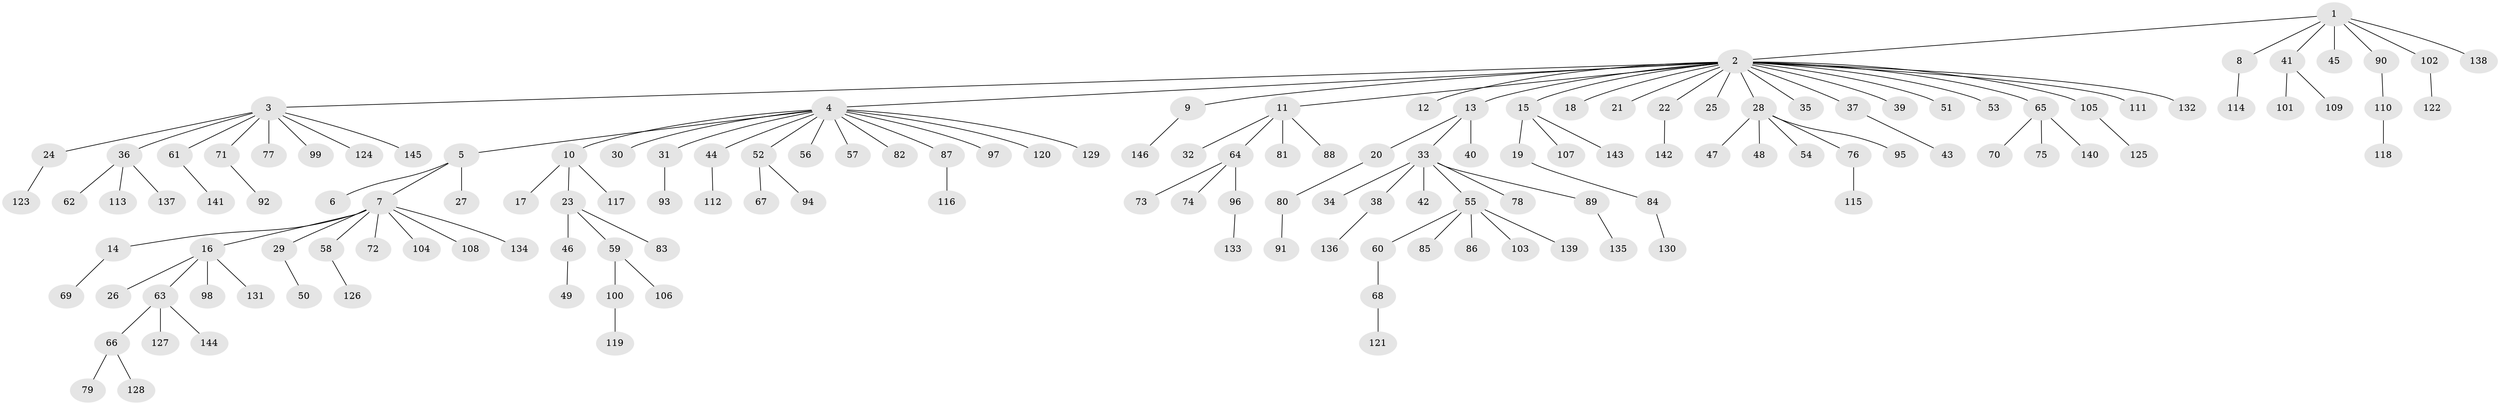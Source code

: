 // Generated by graph-tools (version 1.1) at 2025/35/03/09/25 02:35:34]
// undirected, 146 vertices, 145 edges
graph export_dot {
graph [start="1"]
  node [color=gray90,style=filled];
  1;
  2;
  3;
  4;
  5;
  6;
  7;
  8;
  9;
  10;
  11;
  12;
  13;
  14;
  15;
  16;
  17;
  18;
  19;
  20;
  21;
  22;
  23;
  24;
  25;
  26;
  27;
  28;
  29;
  30;
  31;
  32;
  33;
  34;
  35;
  36;
  37;
  38;
  39;
  40;
  41;
  42;
  43;
  44;
  45;
  46;
  47;
  48;
  49;
  50;
  51;
  52;
  53;
  54;
  55;
  56;
  57;
  58;
  59;
  60;
  61;
  62;
  63;
  64;
  65;
  66;
  67;
  68;
  69;
  70;
  71;
  72;
  73;
  74;
  75;
  76;
  77;
  78;
  79;
  80;
  81;
  82;
  83;
  84;
  85;
  86;
  87;
  88;
  89;
  90;
  91;
  92;
  93;
  94;
  95;
  96;
  97;
  98;
  99;
  100;
  101;
  102;
  103;
  104;
  105;
  106;
  107;
  108;
  109;
  110;
  111;
  112;
  113;
  114;
  115;
  116;
  117;
  118;
  119;
  120;
  121;
  122;
  123;
  124;
  125;
  126;
  127;
  128;
  129;
  130;
  131;
  132;
  133;
  134;
  135;
  136;
  137;
  138;
  139;
  140;
  141;
  142;
  143;
  144;
  145;
  146;
  1 -- 2;
  1 -- 8;
  1 -- 41;
  1 -- 45;
  1 -- 90;
  1 -- 102;
  1 -- 138;
  2 -- 3;
  2 -- 4;
  2 -- 9;
  2 -- 11;
  2 -- 12;
  2 -- 13;
  2 -- 15;
  2 -- 18;
  2 -- 21;
  2 -- 22;
  2 -- 25;
  2 -- 28;
  2 -- 35;
  2 -- 37;
  2 -- 39;
  2 -- 51;
  2 -- 53;
  2 -- 65;
  2 -- 105;
  2 -- 111;
  2 -- 132;
  3 -- 24;
  3 -- 36;
  3 -- 61;
  3 -- 71;
  3 -- 77;
  3 -- 99;
  3 -- 124;
  3 -- 145;
  4 -- 5;
  4 -- 10;
  4 -- 30;
  4 -- 31;
  4 -- 44;
  4 -- 52;
  4 -- 56;
  4 -- 57;
  4 -- 82;
  4 -- 87;
  4 -- 97;
  4 -- 120;
  4 -- 129;
  5 -- 6;
  5 -- 7;
  5 -- 27;
  7 -- 14;
  7 -- 16;
  7 -- 29;
  7 -- 58;
  7 -- 72;
  7 -- 104;
  7 -- 108;
  7 -- 134;
  8 -- 114;
  9 -- 146;
  10 -- 17;
  10 -- 23;
  10 -- 117;
  11 -- 32;
  11 -- 64;
  11 -- 81;
  11 -- 88;
  13 -- 20;
  13 -- 33;
  13 -- 40;
  14 -- 69;
  15 -- 19;
  15 -- 107;
  15 -- 143;
  16 -- 26;
  16 -- 63;
  16 -- 98;
  16 -- 131;
  19 -- 84;
  20 -- 80;
  22 -- 142;
  23 -- 46;
  23 -- 59;
  23 -- 83;
  24 -- 123;
  28 -- 47;
  28 -- 48;
  28 -- 54;
  28 -- 76;
  28 -- 95;
  29 -- 50;
  31 -- 93;
  33 -- 34;
  33 -- 38;
  33 -- 42;
  33 -- 55;
  33 -- 78;
  33 -- 89;
  36 -- 62;
  36 -- 113;
  36 -- 137;
  37 -- 43;
  38 -- 136;
  41 -- 101;
  41 -- 109;
  44 -- 112;
  46 -- 49;
  52 -- 67;
  52 -- 94;
  55 -- 60;
  55 -- 85;
  55 -- 86;
  55 -- 103;
  55 -- 139;
  58 -- 126;
  59 -- 100;
  59 -- 106;
  60 -- 68;
  61 -- 141;
  63 -- 66;
  63 -- 127;
  63 -- 144;
  64 -- 73;
  64 -- 74;
  64 -- 96;
  65 -- 70;
  65 -- 75;
  65 -- 140;
  66 -- 79;
  66 -- 128;
  68 -- 121;
  71 -- 92;
  76 -- 115;
  80 -- 91;
  84 -- 130;
  87 -- 116;
  89 -- 135;
  90 -- 110;
  96 -- 133;
  100 -- 119;
  102 -- 122;
  105 -- 125;
  110 -- 118;
}
